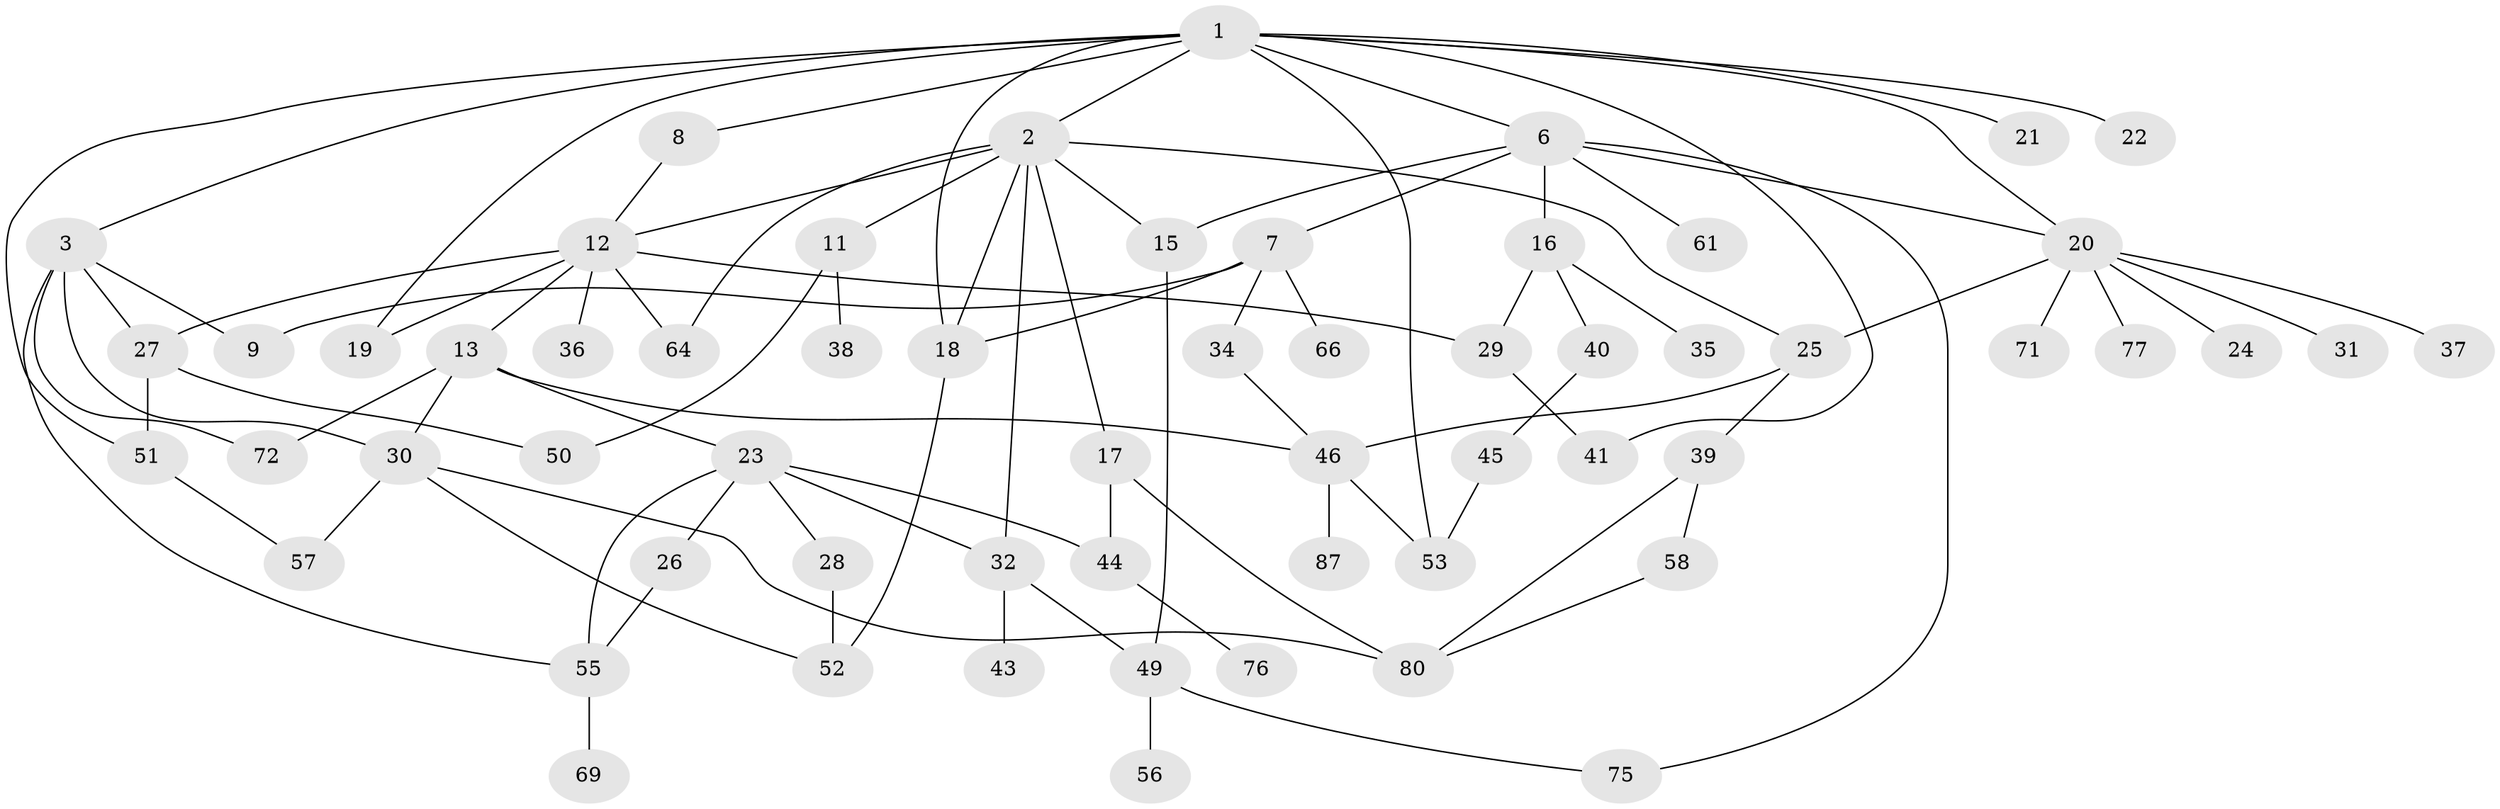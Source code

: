 // original degree distribution, {8: 0.011363636363636364, 7: 0.03409090909090909, 2: 0.29545454545454547, 6: 0.022727272727272728, 5: 0.125, 3: 0.2159090909090909, 4: 0.056818181818181816, 1: 0.23863636363636365}
// Generated by graph-tools (version 1.1) at 2025/10/02/27/25 16:10:51]
// undirected, 60 vertices, 91 edges
graph export_dot {
graph [start="1"]
  node [color=gray90,style=filled];
  1 [super="+5"];
  2 [super="+10"];
  3 [super="+4"];
  6 [super="+14"];
  7 [super="+83"];
  8;
  9 [super="+68"];
  11;
  12 [super="+70"];
  13;
  15 [super="+42"];
  16;
  17;
  18 [super="+33"];
  19;
  20 [super="+63"];
  21;
  22;
  23 [super="+47"];
  24;
  25 [super="+86"];
  26 [super="+54"];
  27 [super="+88"];
  28;
  29 [super="+59"];
  30 [super="+65"];
  31;
  32 [super="+60"];
  34;
  35;
  36;
  37;
  38 [super="+82"];
  39;
  40;
  41;
  43;
  44 [super="+81"];
  45 [super="+48"];
  46 [super="+67"];
  49 [super="+73"];
  50 [super="+78"];
  51 [super="+74"];
  52;
  53;
  55 [super="+62"];
  56;
  57;
  58;
  61;
  64;
  66;
  69;
  71;
  72 [super="+84"];
  75 [super="+79"];
  76;
  77;
  80 [super="+85"];
  87;
  1 -- 2;
  1 -- 3;
  1 -- 6;
  1 -- 19;
  1 -- 21;
  1 -- 41;
  1 -- 51;
  1 -- 53;
  1 -- 22;
  1 -- 8;
  1 -- 18;
  1 -- 20;
  2 -- 11;
  2 -- 17;
  2 -- 32 [weight=2];
  2 -- 64 [weight=2];
  2 -- 18;
  2 -- 12;
  2 -- 25;
  2 -- 15;
  3 -- 9;
  3 -- 27;
  3 -- 72;
  3 -- 30 [weight=2];
  3 -- 55;
  6 -- 7;
  6 -- 20;
  6 -- 61;
  6 -- 16;
  6 -- 75;
  6 -- 15;
  7 -- 34;
  7 -- 66;
  7 -- 9;
  7 -- 18;
  8 -- 12;
  11 -- 38;
  11 -- 50;
  12 -- 13;
  12 -- 36;
  12 -- 64;
  12 -- 19;
  12 -- 27;
  12 -- 29;
  13 -- 23;
  13 -- 46;
  13 -- 72;
  13 -- 30;
  15 -- 49;
  16 -- 29;
  16 -- 35;
  16 -- 40;
  17 -- 44;
  17 -- 80;
  18 -- 52;
  20 -- 24;
  20 -- 25;
  20 -- 31;
  20 -- 37;
  20 -- 71;
  20 -- 77;
  23 -- 26;
  23 -- 28;
  23 -- 55;
  23 -- 32;
  23 -- 44;
  25 -- 39;
  25 -- 46;
  26 -- 55;
  27 -- 50;
  27 -- 51 [weight=2];
  28 -- 52;
  29 -- 41;
  30 -- 80;
  30 -- 52;
  30 -- 57;
  32 -- 43;
  32 -- 49;
  34 -- 46;
  39 -- 58;
  39 -- 80;
  40 -- 45;
  44 -- 76;
  45 -- 53;
  46 -- 87;
  46 -- 53;
  49 -- 56;
  49 -- 75;
  51 -- 57;
  55 -- 69;
  58 -- 80;
}
